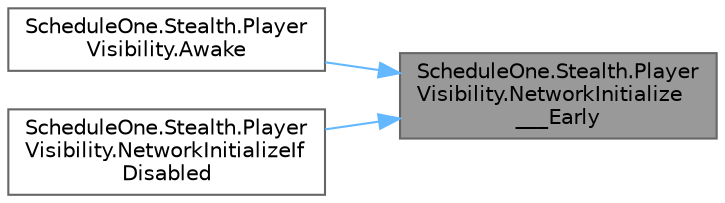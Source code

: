 digraph "ScheduleOne.Stealth.PlayerVisibility.NetworkInitialize___Early"
{
 // LATEX_PDF_SIZE
  bgcolor="transparent";
  edge [fontname=Helvetica,fontsize=10,labelfontname=Helvetica,labelfontsize=10];
  node [fontname=Helvetica,fontsize=10,shape=box,height=0.2,width=0.4];
  rankdir="RL";
  Node1 [id="Node000001",label="ScheduleOne.Stealth.Player\lVisibility.NetworkInitialize\l___Early",height=0.2,width=0.4,color="gray40", fillcolor="grey60", style="filled", fontcolor="black",tooltip=" "];
  Node1 -> Node2 [id="edge1_Node000001_Node000002",dir="back",color="steelblue1",style="solid",tooltip=" "];
  Node2 [id="Node000002",label="ScheduleOne.Stealth.Player\lVisibility.Awake",height=0.2,width=0.4,color="grey40", fillcolor="white", style="filled",URL="$class_schedule_one_1_1_stealth_1_1_player_visibility.html#a0d36aa8d4e30eaf87cd13048af2dc024",tooltip=" "];
  Node1 -> Node3 [id="edge2_Node000001_Node000003",dir="back",color="steelblue1",style="solid",tooltip=" "];
  Node3 [id="Node000003",label="ScheduleOne.Stealth.Player\lVisibility.NetworkInitializeIf\lDisabled",height=0.2,width=0.4,color="grey40", fillcolor="white", style="filled",URL="$class_schedule_one_1_1_stealth_1_1_player_visibility.html#a018c03bfe219eff48cf361cf27497059",tooltip=" "];
}
